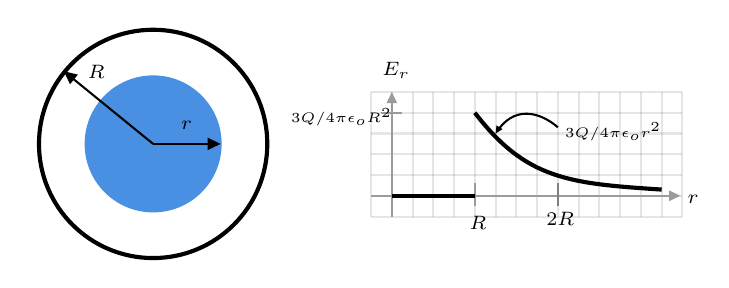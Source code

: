 

\tikzset{every picture/.style={line width=0.75pt}} %set default line width to 0.75pt        

\begin{tikzpicture}[x=0.75pt,y=0.75pt,yscale=-1,xscale=1]
%uncomment if require: \path (0,128); %set diagram left start at 0, and has height of 128

%Shape: Circle [id:dp20040224525381878] 
\draw  [color={rgb, 255:red, 74; green, 144; blue, 226 }  ,draw opacity=1 ][fill={rgb, 255:red, 74; green, 144; blue, 226 }  ,fill opacity=1 ] (32.49,65) .. controls (32.49,47.04) and (47.04,32.49) .. (65,32.49) .. controls (82.96,32.49) and (97.51,47.04) .. (97.51,65) .. controls (97.51,82.96) and (82.96,97.51) .. (65,97.51) .. controls (47.04,97.51) and (32.49,82.96) .. (32.49,65) -- cycle ;
%Shape: Circle [id:dp8916595576059034] 
\draw  [line width=1.5]  (10,65) .. controls (10,34.62) and (34.62,10) .. (65,10) .. controls (95.38,10) and (120,34.62) .. (120,65) .. controls (120,95.38) and (95.38,120) .. (65,120) .. controls (34.62,120) and (10,95.38) .. (10,65) -- cycle ;
%Straight Lines [id:da7513452876992421] 
\draw    (65,65) -- (94.51,65) ;
\draw [shift={(97.51,65)}, rotate = 180] [fill={rgb, 255:red, 0; green, 0; blue, 0 }  ][line width=0.08]  [draw opacity=0] (6.25,-3) -- (0,0) -- (6.25,3) -- cycle    ;
%Straight Lines [id:da8578868115778884] 
\draw    (65,65) -- (24.33,31.89) ;
\draw [shift={(22,30)}, rotate = 39.14] [fill={rgb, 255:red, 0; green, 0; blue, 0 }  ][line width=0.08]  [draw opacity=0] (6.25,-3) -- (0,0) -- (6.25,3) -- cycle    ;
%Shape: Grid [id:dp7809548371956838] 
\draw  [draw opacity=0] (170,40) -- (320,40) -- (320,100) -- (170,100) -- cycle ; \draw  [color={rgb, 255:red, 0; green, 0; blue, 0 }  ,draw opacity=0.1 ] (170,40) -- (170,100)(180,40) -- (180,100)(190,40) -- (190,100)(200,40) -- (200,100)(210,40) -- (210,100)(220,40) -- (220,100)(230,40) -- (230,100)(240,40) -- (240,100)(250,40) -- (250,100)(260,40) -- (260,100)(270,40) -- (270,100)(280,40) -- (280,100)(290,40) -- (290,100)(300,40) -- (300,100)(310,40) -- (310,100) ; \draw  [color={rgb, 255:red, 0; green, 0; blue, 0 }  ,draw opacity=0.1 ] (170,40) -- (320,40)(170,50) -- (320,50)(170,60) -- (320,60)(170,70) -- (320,70)(170,80) -- (320,80)(170,90) -- (320,90) ; \draw  [color={rgb, 255:red, 0; green, 0; blue, 0 }  ,draw opacity=0.1 ]  ;
%Straight Lines [id:da5002568537509797] 
\draw [color={rgb, 255:red, 0; green, 0; blue, 0 }  ,draw opacity=0.1 ]   (170,100) -- (320,100) ;
%Straight Lines [id:da09134212910137607] 
\draw [color={rgb, 255:red, 0; green, 0; blue, 0 }  ,draw opacity=0.1 ]   (320,100) -- (320,40) ;

%Straight Lines [id:da31101177303364036] 
\draw [color={rgb, 255:red, 155; green, 155; blue, 155 }  ,draw opacity=1 ]   (180,43) -- (180,100) ;
\draw [shift={(180,40)}, rotate = 90] [fill={rgb, 255:red, 155; green, 155; blue, 155 }  ,fill opacity=1 ][line width=0.08]  [draw opacity=0] (5.36,-2.57) -- (0,0) -- (5.36,2.57) -- cycle    ;
%Straight Lines [id:da17469793011953216] 
\draw [color={rgb, 255:red, 155; green, 155; blue, 155 }  ,draw opacity=1 ]   (170,90) -- (316,90) ;
\draw [shift={(319,90)}, rotate = 180] [fill={rgb, 255:red, 155; green, 155; blue, 155 }  ,fill opacity=1 ][line width=0.08]  [draw opacity=0] (5.36,-2.57) -- (0,0) -- (5.36,2.57) -- cycle    ;
%Straight Lines [id:da059953978515083106] 
\draw [color={rgb, 255:red, 155; green, 155; blue, 155 }  ,draw opacity=1 ]   (220,84) -- (220,95) ;
%Straight Lines [id:da24478782587243564] 
\draw [line width=1.5]    (180,90) -- (220,90) ;
%Straight Lines [id:da27346654142823046] 
\draw [color={rgb, 255:red, 155; green, 155; blue, 155 }  ,draw opacity=1 ]   (175,50) -- (185,50) ;
%Curve Lines [id:da46273645063648505] 
\draw [line width=1.5]    (220,50) .. controls (244.67,82.08) and (265.2,84.08) .. (310,87) ;
%Curve Lines [id:da7493706286742585] 
\draw    (231.84,57.37) .. controls (240.87,45.94) and (252.71,50.72) .. (260,57) ;
\draw [shift={(230,60)}, rotate = 302.01] [fill={rgb, 255:red, 0; green, 0; blue, 0 }  ][line width=0.08]  [draw opacity=0] (3.57,-1.72) -- (0,0) -- (3.57,1.72) -- cycle    ;
%Straight Lines [id:da7285565346879526] 
\draw [color={rgb, 255:red, 128; green, 128; blue, 128 }  ,draw opacity=1 ]   (260,84) -- (260,95) ;

% Text Node
\draw (32,25.4) node [anchor=north west][inner sep=0.75pt]  [font=\scriptsize]  {$R$};
% Text Node
\draw (77,52.4) node [anchor=north west][inner sep=0.75pt]  [font=\scriptsize]  {$r$};
% Text Node
\draw (174,24.4) node [anchor=north west][inner sep=0.75pt]  [font=\scriptsize]  {$E_{r}$};
% Text Node
\draw (216,98.4) node [anchor=north west][inner sep=0.75pt]  [font=\scriptsize]  {$R$};
% Text Node
\draw (321,88.4) node [anchor=north west][inner sep=0.75pt]  [font=\scriptsize]  {$r$};
% Text Node
\draw (130,46.4) node [anchor=north west][inner sep=0.75pt]  [font=\tiny]  {$3Q/4\pi \epsilon _{o} R^{2}$};
% Text Node
\draw (262,53.4) node [anchor=north west][inner sep=0.75pt]  [font=\tiny]  {$3Q/4\pi \epsilon _{o} r^{2}$};
% Text Node
\draw (253,96.37) node [anchor=north west][inner sep=0.75pt]  [font=\scriptsize]  {$2R$};


\end{tikzpicture}
